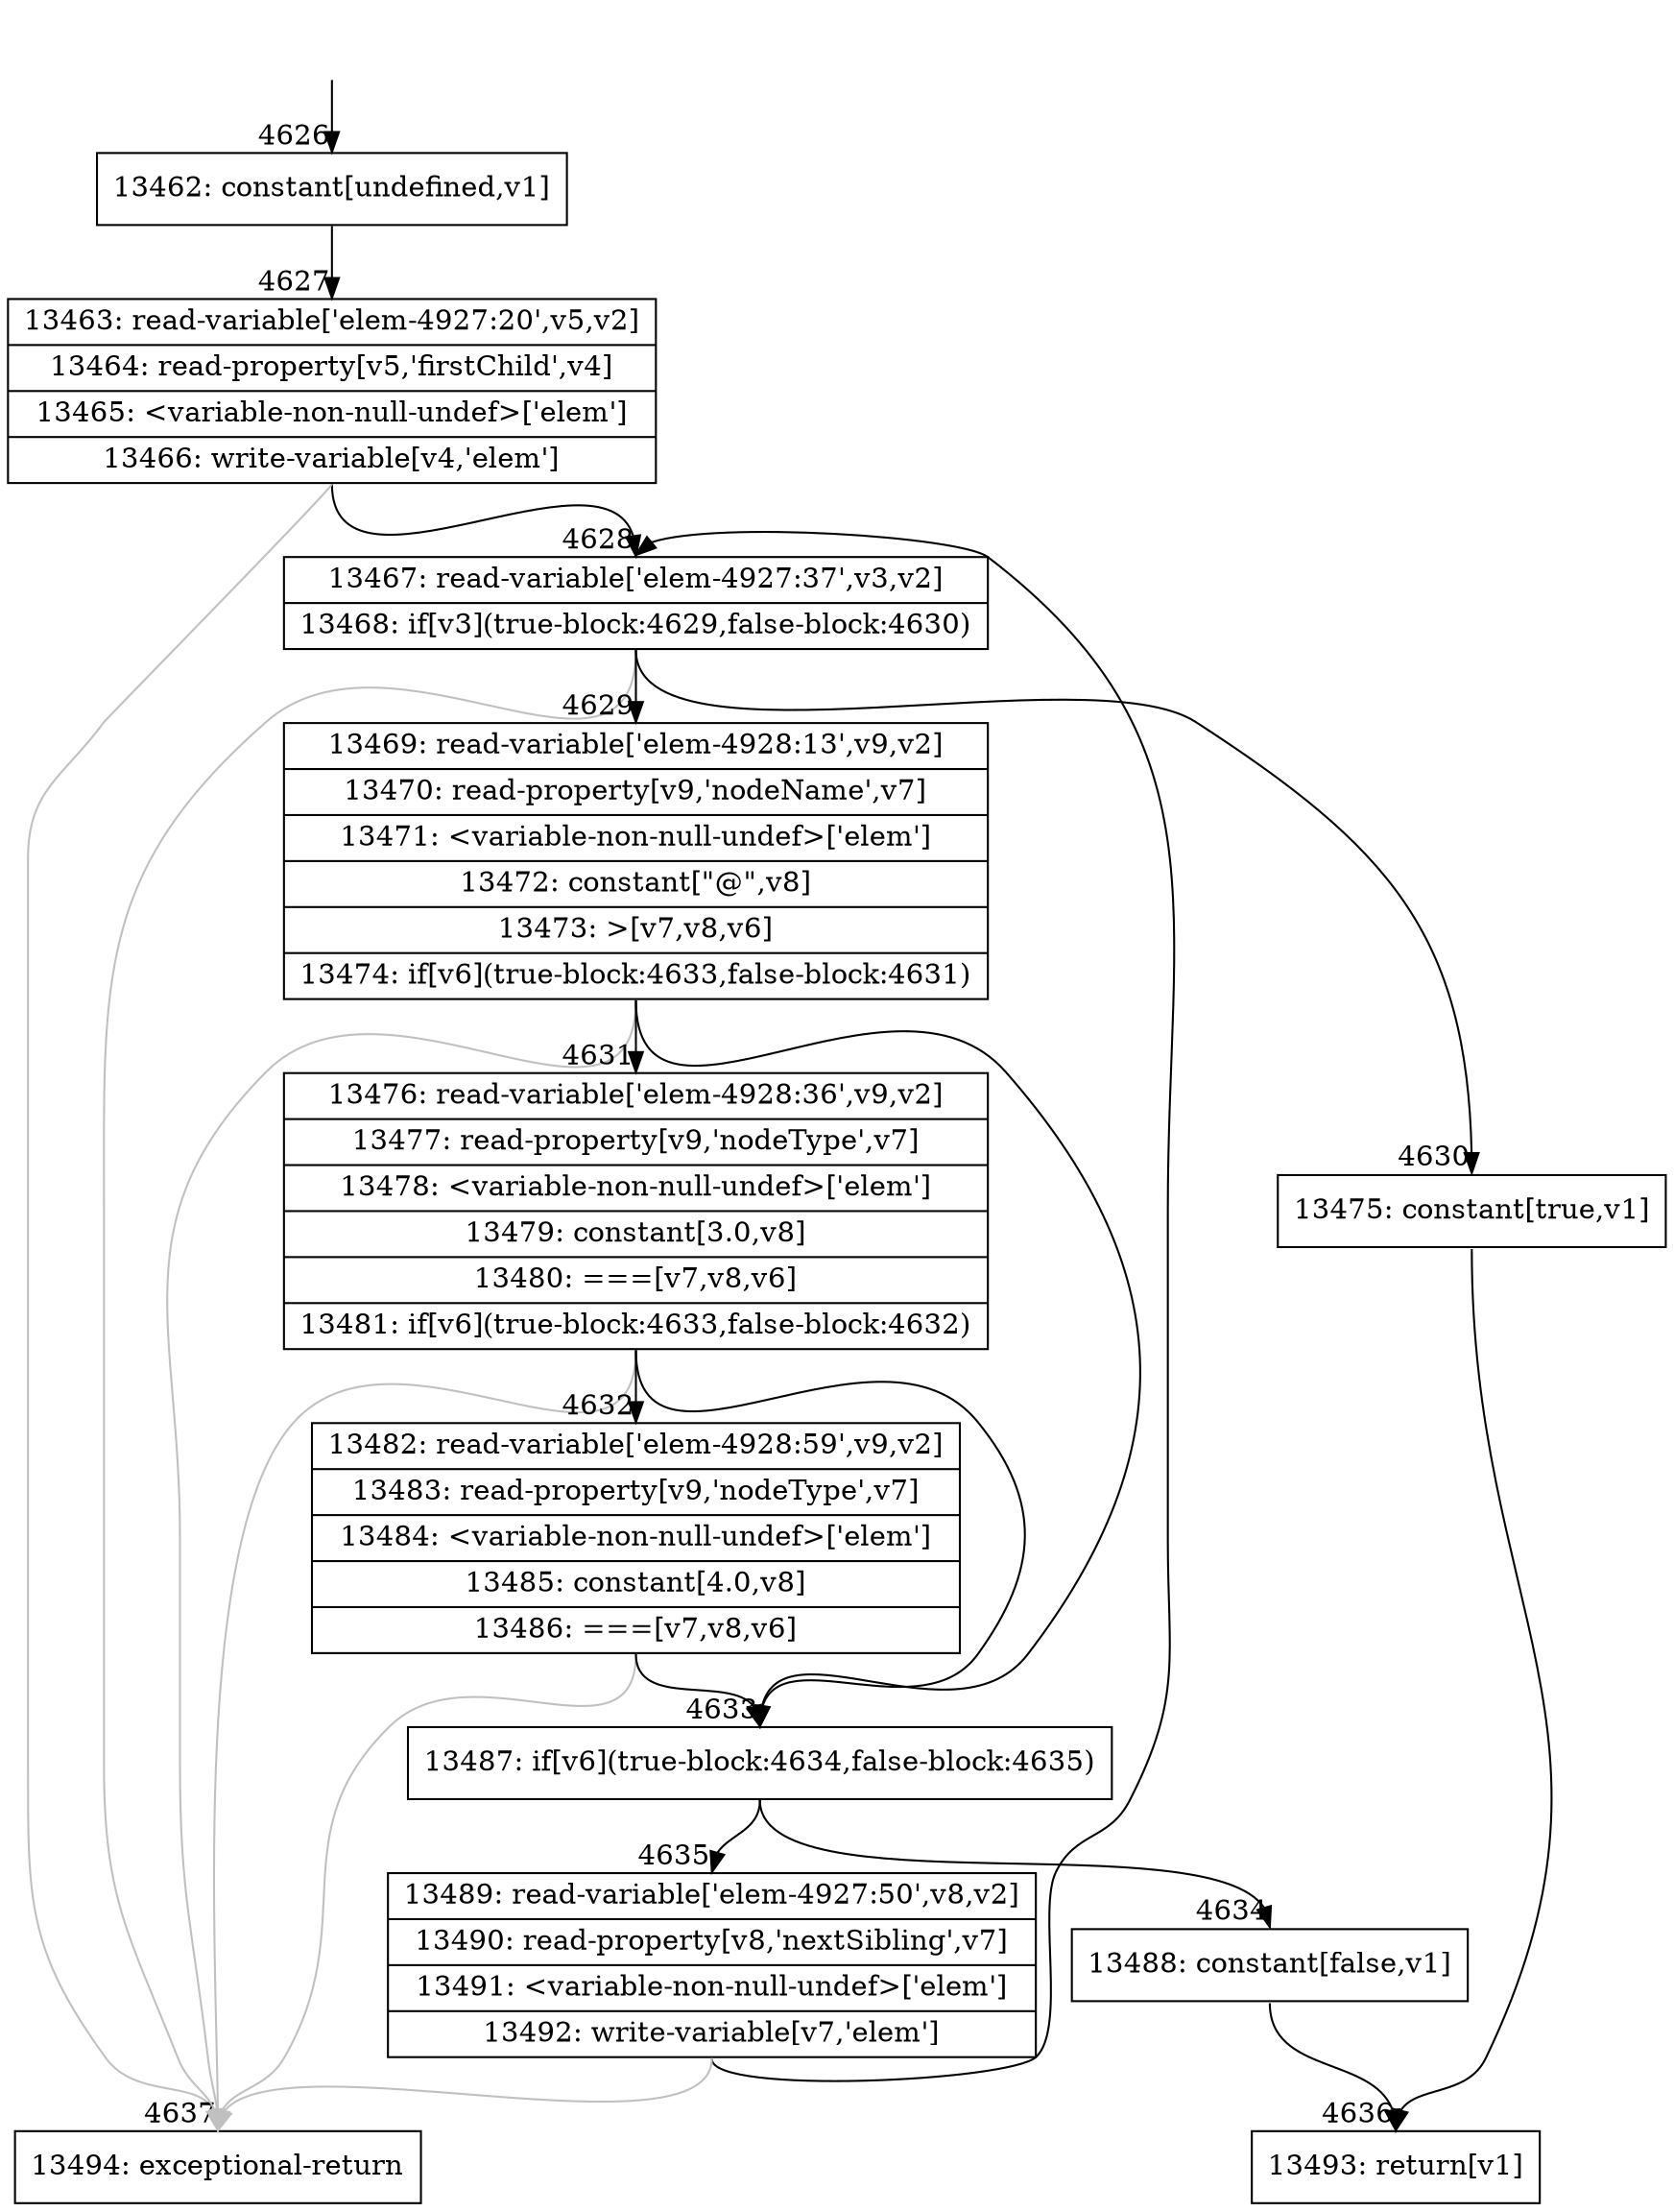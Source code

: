 digraph {
rankdir="TD"
BB_entry305[shape=none,label=""];
BB_entry305 -> BB4626 [tailport=s, headport=n, headlabel="    4626"]
BB4626 [shape=record label="{13462: constant[undefined,v1]}" ] 
BB4626 -> BB4627 [tailport=s, headport=n, headlabel="      4627"]
BB4627 [shape=record label="{13463: read-variable['elem-4927:20',v5,v2]|13464: read-property[v5,'firstChild',v4]|13465: \<variable-non-null-undef\>['elem']|13466: write-variable[v4,'elem']}" ] 
BB4627 -> BB4628 [tailport=s, headport=n, headlabel="      4628"]
BB4627 -> BB4637 [tailport=s, headport=n, color=gray, headlabel="      4637"]
BB4628 [shape=record label="{13467: read-variable['elem-4927:37',v3,v2]|13468: if[v3](true-block:4629,false-block:4630)}" ] 
BB4628 -> BB4629 [tailport=s, headport=n, headlabel="      4629"]
BB4628 -> BB4630 [tailport=s, headport=n, headlabel="      4630"]
BB4628 -> BB4637 [tailport=s, headport=n, color=gray]
BB4629 [shape=record label="{13469: read-variable['elem-4928:13',v9,v2]|13470: read-property[v9,'nodeName',v7]|13471: \<variable-non-null-undef\>['elem']|13472: constant[\"@\",v8]|13473: \>[v7,v8,v6]|13474: if[v6](true-block:4633,false-block:4631)}" ] 
BB4629 -> BB4633 [tailport=s, headport=n, headlabel="      4633"]
BB4629 -> BB4631 [tailport=s, headport=n, headlabel="      4631"]
BB4629 -> BB4637 [tailport=s, headport=n, color=gray]
BB4630 [shape=record label="{13475: constant[true,v1]}" ] 
BB4630 -> BB4636 [tailport=s, headport=n, headlabel="      4636"]
BB4631 [shape=record label="{13476: read-variable['elem-4928:36',v9,v2]|13477: read-property[v9,'nodeType',v7]|13478: \<variable-non-null-undef\>['elem']|13479: constant[3.0,v8]|13480: ===[v7,v8,v6]|13481: if[v6](true-block:4633,false-block:4632)}" ] 
BB4631 -> BB4633 [tailport=s, headport=n]
BB4631 -> BB4632 [tailport=s, headport=n, headlabel="      4632"]
BB4631 -> BB4637 [tailport=s, headport=n, color=gray]
BB4632 [shape=record label="{13482: read-variable['elem-4928:59',v9,v2]|13483: read-property[v9,'nodeType',v7]|13484: \<variable-non-null-undef\>['elem']|13485: constant[4.0,v8]|13486: ===[v7,v8,v6]}" ] 
BB4632 -> BB4633 [tailport=s, headport=n]
BB4632 -> BB4637 [tailport=s, headport=n, color=gray]
BB4633 [shape=record label="{13487: if[v6](true-block:4634,false-block:4635)}" ] 
BB4633 -> BB4634 [tailport=s, headport=n, headlabel="      4634"]
BB4633 -> BB4635 [tailport=s, headport=n, headlabel="      4635"]
BB4634 [shape=record label="{13488: constant[false,v1]}" ] 
BB4634 -> BB4636 [tailport=s, headport=n]
BB4635 [shape=record label="{13489: read-variable['elem-4927:50',v8,v2]|13490: read-property[v8,'nextSibling',v7]|13491: \<variable-non-null-undef\>['elem']|13492: write-variable[v7,'elem']}" ] 
BB4635 -> BB4628 [tailport=s, headport=n]
BB4635 -> BB4637 [tailport=s, headport=n, color=gray]
BB4636 [shape=record label="{13493: return[v1]}" ] 
BB4637 [shape=record label="{13494: exceptional-return}" ] 
}
